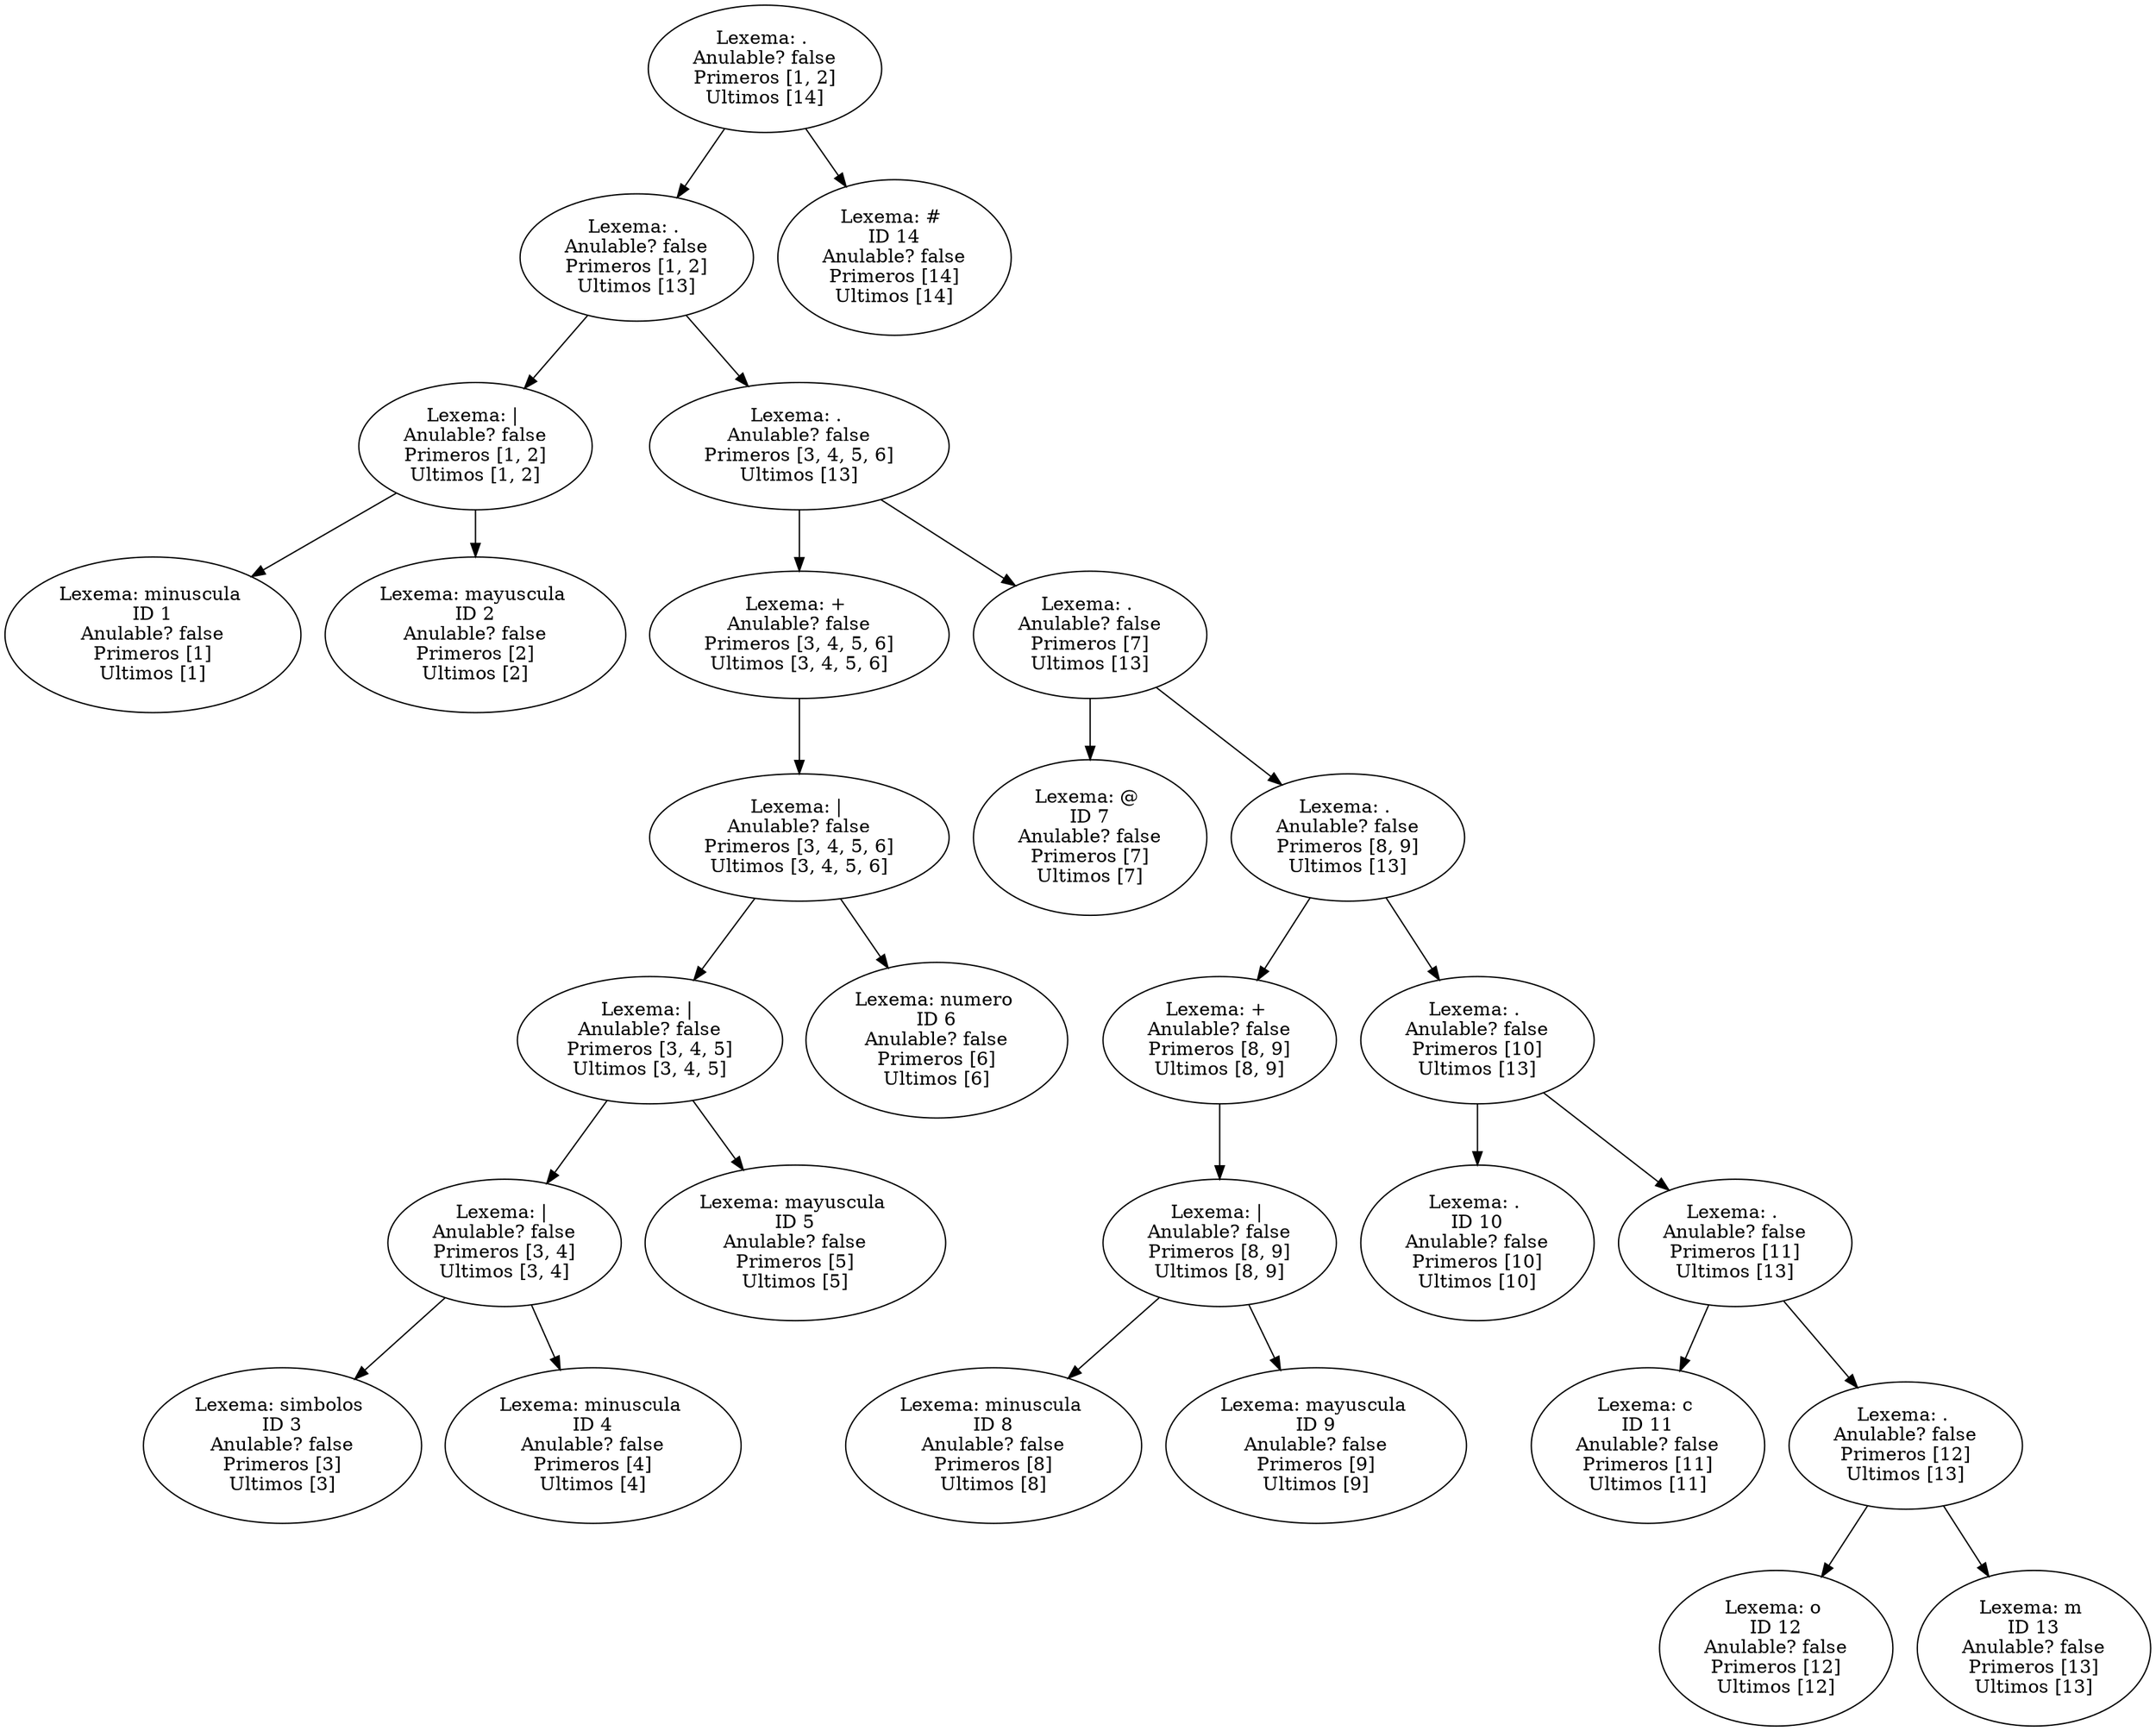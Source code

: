 digraph{
nodo1[label="Lexema: . 
Anulable? false
Primeros [1, 2]
Ultimos [14]"];
nodo2[label="Lexema: . 
Anulable? false
Primeros [1, 2]
Ultimos [13]"];
nodo1->nodo2;
nodo3[label="Lexema: | 
Anulable? false
Primeros [1, 2]
Ultimos [1, 2]"];
nodo2->nodo3;
nodo4[label="Lexema: minuscula 
ID 1
Anulable? false
Primeros [1]
Ultimos [1]"];
nodo3->nodo4;
nodo5[label="Lexema: mayuscula 
ID 2
Anulable? false
Primeros [2]
Ultimos [2]"];
nodo3->nodo5;
nodo6[label="Lexema: . 
Anulable? false
Primeros [3, 4, 5, 6]
Ultimos [13]"];
nodo2->nodo6;
nodo7[label="Lexema: + 
Anulable? false
Primeros [3, 4, 5, 6]
Ultimos [3, 4, 5, 6]"];
nodo6->nodo7;
nodo8[label="Lexema: | 
Anulable? false
Primeros [3, 4, 5, 6]
Ultimos [3, 4, 5, 6]"];
nodo7->nodo8;
nodo9[label="Lexema: | 
Anulable? false
Primeros [3, 4, 5]
Ultimos [3, 4, 5]"];
nodo8->nodo9;
nodo10[label="Lexema: | 
Anulable? false
Primeros [3, 4]
Ultimos [3, 4]"];
nodo9->nodo10;
nodo11[label="Lexema: simbolos 
ID 3
Anulable? false
Primeros [3]
Ultimos [3]"];
nodo10->nodo11;
nodo12[label="Lexema: minuscula 
ID 4
Anulable? false
Primeros [4]
Ultimos [4]"];
nodo10->nodo12;
nodo13[label="Lexema: mayuscula 
ID 5
Anulable? false
Primeros [5]
Ultimos [5]"];
nodo9->nodo13;
nodo14[label="Lexema: numero 
ID 6
Anulable? false
Primeros [6]
Ultimos [6]"];
nodo8->nodo14;
nodo15[label="Lexema: . 
Anulable? false
Primeros [7]
Ultimos [13]"];
nodo6->nodo15;
nodo16[label="Lexema: @ 
ID 7
Anulable? false
Primeros [7]
Ultimos [7]"];
nodo15->nodo16;
nodo17[label="Lexema: . 
Anulable? false
Primeros [8, 9]
Ultimos [13]"];
nodo15->nodo17;
nodo18[label="Lexema: + 
Anulable? false
Primeros [8, 9]
Ultimos [8, 9]"];
nodo17->nodo18;
nodo19[label="Lexema: | 
Anulable? false
Primeros [8, 9]
Ultimos [8, 9]"];
nodo18->nodo19;
nodo20[label="Lexema: minuscula 
ID 8
Anulable? false
Primeros [8]
Ultimos [8]"];
nodo19->nodo20;
nodo21[label="Lexema: mayuscula 
ID 9
Anulable? false
Primeros [9]
Ultimos [9]"];
nodo19->nodo21;
nodo22[label="Lexema: . 
Anulable? false
Primeros [10]
Ultimos [13]"];
nodo17->nodo22;
nodo23[label="Lexema: . 
ID 10
Anulable? false
Primeros [10]
Ultimos [10]"];
nodo22->nodo23;
nodo24[label="Lexema: . 
Anulable? false
Primeros [11]
Ultimos [13]"];
nodo22->nodo24;
nodo25[label="Lexema: c 
ID 11
Anulable? false
Primeros [11]
Ultimos [11]"];
nodo24->nodo25;
nodo26[label="Lexema: . 
Anulable? false
Primeros [12]
Ultimos [13]"];
nodo24->nodo26;
nodo27[label="Lexema: o 
ID 12
Anulable? false
Primeros [12]
Ultimos [12]"];
nodo26->nodo27;
nodo28[label="Lexema: m 
ID 13
Anulable? false
Primeros [13]
Ultimos [13]"];
nodo26->nodo28;
nodo29[label="Lexema: # 
ID 14
Anulable? false
Primeros [14]
Ultimos [14]"];
nodo1->nodo29;
}
